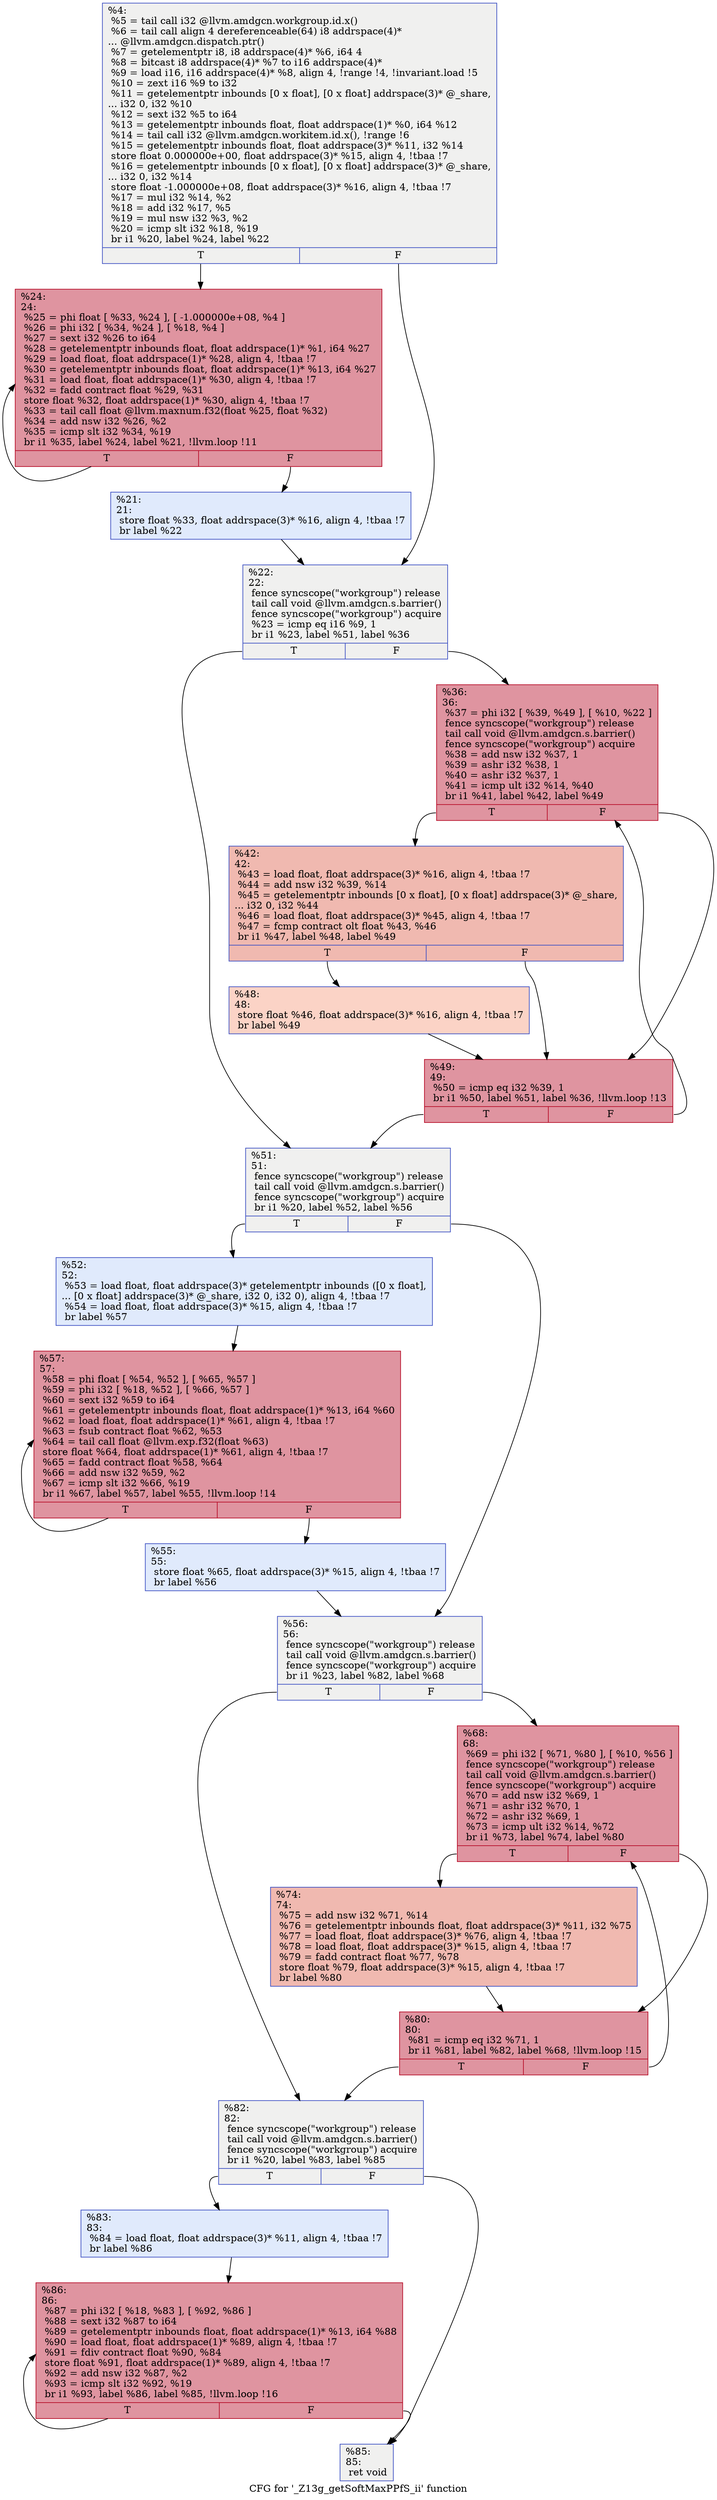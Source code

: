 digraph "CFG for '_Z13g_getSoftMaxPPfS_ii' function" {
	label="CFG for '_Z13g_getSoftMaxPPfS_ii' function";

	Node0x4850fb0 [shape=record,color="#3d50c3ff", style=filled, fillcolor="#dedcdb70",label="{%4:\l  %5 = tail call i32 @llvm.amdgcn.workgroup.id.x()\l  %6 = tail call align 4 dereferenceable(64) i8 addrspace(4)*\l... @llvm.amdgcn.dispatch.ptr()\l  %7 = getelementptr i8, i8 addrspace(4)* %6, i64 4\l  %8 = bitcast i8 addrspace(4)* %7 to i16 addrspace(4)*\l  %9 = load i16, i16 addrspace(4)* %8, align 4, !range !4, !invariant.load !5\l  %10 = zext i16 %9 to i32\l  %11 = getelementptr inbounds [0 x float], [0 x float] addrspace(3)* @_share,\l... i32 0, i32 %10\l  %12 = sext i32 %5 to i64\l  %13 = getelementptr inbounds float, float addrspace(1)* %0, i64 %12\l  %14 = tail call i32 @llvm.amdgcn.workitem.id.x(), !range !6\l  %15 = getelementptr inbounds float, float addrspace(3)* %11, i32 %14\l  store float 0.000000e+00, float addrspace(3)* %15, align 4, !tbaa !7\l  %16 = getelementptr inbounds [0 x float], [0 x float] addrspace(3)* @_share,\l... i32 0, i32 %14\l  store float -1.000000e+08, float addrspace(3)* %16, align 4, !tbaa !7\l  %17 = mul i32 %14, %2\l  %18 = add i32 %17, %5\l  %19 = mul nsw i32 %3, %2\l  %20 = icmp slt i32 %18, %19\l  br i1 %20, label %24, label %22\l|{<s0>T|<s1>F}}"];
	Node0x4850fb0:s0 -> Node0x4851ba0;
	Node0x4850fb0:s1 -> Node0x48546c0;
	Node0x4854800 [shape=record,color="#3d50c3ff", style=filled, fillcolor="#b9d0f970",label="{%21:\l21:                                               \l  store float %33, float addrspace(3)* %16, align 4, !tbaa !7\l  br label %22\l}"];
	Node0x4854800 -> Node0x48546c0;
	Node0x48546c0 [shape=record,color="#3d50c3ff", style=filled, fillcolor="#dedcdb70",label="{%22:\l22:                                               \l  fence syncscope(\"workgroup\") release\l  tail call void @llvm.amdgcn.s.barrier()\l  fence syncscope(\"workgroup\") acquire\l  %23 = icmp eq i16 %9, 1\l  br i1 %23, label %51, label %36\l|{<s0>T|<s1>F}}"];
	Node0x48546c0:s0 -> Node0x4854cf0;
	Node0x48546c0:s1 -> Node0x4854d80;
	Node0x4851ba0 [shape=record,color="#b70d28ff", style=filled, fillcolor="#b70d2870",label="{%24:\l24:                                               \l  %25 = phi float [ %33, %24 ], [ -1.000000e+08, %4 ]\l  %26 = phi i32 [ %34, %24 ], [ %18, %4 ]\l  %27 = sext i32 %26 to i64\l  %28 = getelementptr inbounds float, float addrspace(1)* %1, i64 %27\l  %29 = load float, float addrspace(1)* %28, align 4, !tbaa !7\l  %30 = getelementptr inbounds float, float addrspace(1)* %13, i64 %27\l  %31 = load float, float addrspace(1)* %30, align 4, !tbaa !7\l  %32 = fadd contract float %29, %31\l  store float %32, float addrspace(1)* %30, align 4, !tbaa !7\l  %33 = tail call float @llvm.maxnum.f32(float %25, float %32)\l  %34 = add nsw i32 %26, %2\l  %35 = icmp slt i32 %34, %19\l  br i1 %35, label %24, label %21, !llvm.loop !11\l|{<s0>T|<s1>F}}"];
	Node0x4851ba0:s0 -> Node0x4851ba0;
	Node0x4851ba0:s1 -> Node0x4854800;
	Node0x4854d80 [shape=record,color="#b70d28ff", style=filled, fillcolor="#b70d2870",label="{%36:\l36:                                               \l  %37 = phi i32 [ %39, %49 ], [ %10, %22 ]\l  fence syncscope(\"workgroup\") release\l  tail call void @llvm.amdgcn.s.barrier()\l  fence syncscope(\"workgroup\") acquire\l  %38 = add nsw i32 %37, 1\l  %39 = ashr i32 %38, 1\l  %40 = ashr i32 %37, 1\l  %41 = icmp ult i32 %14, %40\l  br i1 %41, label %42, label %49\l|{<s0>T|<s1>F}}"];
	Node0x4854d80:s0 -> Node0x4855f50;
	Node0x4854d80:s1 -> Node0x48559e0;
	Node0x4855f50 [shape=record,color="#3d50c3ff", style=filled, fillcolor="#de614d70",label="{%42:\l42:                                               \l  %43 = load float, float addrspace(3)* %16, align 4, !tbaa !7\l  %44 = add nsw i32 %39, %14\l  %45 = getelementptr inbounds [0 x float], [0 x float] addrspace(3)* @_share,\l... i32 0, i32 %44\l  %46 = load float, float addrspace(3)* %45, align 4, !tbaa !7\l  %47 = fcmp contract olt float %43, %46\l  br i1 %47, label %48, label %49\l|{<s0>T|<s1>F}}"];
	Node0x4855f50:s0 -> Node0x4856310;
	Node0x4855f50:s1 -> Node0x48559e0;
	Node0x4856310 [shape=record,color="#3d50c3ff", style=filled, fillcolor="#f59c7d70",label="{%48:\l48:                                               \l  store float %46, float addrspace(3)* %16, align 4, !tbaa !7\l  br label %49\l}"];
	Node0x4856310 -> Node0x48559e0;
	Node0x48559e0 [shape=record,color="#b70d28ff", style=filled, fillcolor="#b70d2870",label="{%49:\l49:                                               \l  %50 = icmp eq i32 %39, 1\l  br i1 %50, label %51, label %36, !llvm.loop !13\l|{<s0>T|<s1>F}}"];
	Node0x48559e0:s0 -> Node0x4854cf0;
	Node0x48559e0:s1 -> Node0x4854d80;
	Node0x4854cf0 [shape=record,color="#3d50c3ff", style=filled, fillcolor="#dedcdb70",label="{%51:\l51:                                               \l  fence syncscope(\"workgroup\") release\l  tail call void @llvm.amdgcn.s.barrier()\l  fence syncscope(\"workgroup\") acquire\l  br i1 %20, label %52, label %56\l|{<s0>T|<s1>F}}"];
	Node0x4854cf0:s0 -> Node0x4856840;
	Node0x4854cf0:s1 -> Node0x4856890;
	Node0x4856840 [shape=record,color="#3d50c3ff", style=filled, fillcolor="#b9d0f970",label="{%52:\l52:                                               \l  %53 = load float, float addrspace(3)* getelementptr inbounds ([0 x float],\l... [0 x float] addrspace(3)* @_share, i32 0, i32 0), align 4, !tbaa !7\l  %54 = load float, float addrspace(3)* %15, align 4, !tbaa !7\l  br label %57\l}"];
	Node0x4856840 -> Node0x4856d50;
	Node0x4856e10 [shape=record,color="#3d50c3ff", style=filled, fillcolor="#b9d0f970",label="{%55:\l55:                                               \l  store float %65, float addrspace(3)* %15, align 4, !tbaa !7\l  br label %56\l}"];
	Node0x4856e10 -> Node0x4856890;
	Node0x4856890 [shape=record,color="#3d50c3ff", style=filled, fillcolor="#dedcdb70",label="{%56:\l56:                                               \l  fence syncscope(\"workgroup\") release\l  tail call void @llvm.amdgcn.s.barrier()\l  fence syncscope(\"workgroup\") acquire\l  br i1 %23, label %82, label %68\l|{<s0>T|<s1>F}}"];
	Node0x4856890:s0 -> Node0x4857110;
	Node0x4856890:s1 -> Node0x4857160;
	Node0x4856d50 [shape=record,color="#b70d28ff", style=filled, fillcolor="#b70d2870",label="{%57:\l57:                                               \l  %58 = phi float [ %54, %52 ], [ %65, %57 ]\l  %59 = phi i32 [ %18, %52 ], [ %66, %57 ]\l  %60 = sext i32 %59 to i64\l  %61 = getelementptr inbounds float, float addrspace(1)* %13, i64 %60\l  %62 = load float, float addrspace(1)* %61, align 4, !tbaa !7\l  %63 = fsub contract float %62, %53\l  %64 = tail call float @llvm.exp.f32(float %63)\l  store float %64, float addrspace(1)* %61, align 4, !tbaa !7\l  %65 = fadd contract float %58, %64\l  %66 = add nsw i32 %59, %2\l  %67 = icmp slt i32 %66, %19\l  br i1 %67, label %57, label %55, !llvm.loop !14\l|{<s0>T|<s1>F}}"];
	Node0x4856d50:s0 -> Node0x4856d50;
	Node0x4856d50:s1 -> Node0x4856e10;
	Node0x4857160 [shape=record,color="#b70d28ff", style=filled, fillcolor="#b70d2870",label="{%68:\l68:                                               \l  %69 = phi i32 [ %71, %80 ], [ %10, %56 ]\l  fence syncscope(\"workgroup\") release\l  tail call void @llvm.amdgcn.s.barrier()\l  fence syncscope(\"workgroup\") acquire\l  %70 = add nsw i32 %69, 1\l  %71 = ashr i32 %70, 1\l  %72 = ashr i32 %69, 1\l  %73 = icmp ult i32 %14, %72\l  br i1 %73, label %74, label %80\l|{<s0>T|<s1>F}}"];
	Node0x4857160:s0 -> Node0x4858380;
	Node0x4857160:s1 -> Node0x4857e10;
	Node0x4858380 [shape=record,color="#3d50c3ff", style=filled, fillcolor="#de614d70",label="{%74:\l74:                                               \l  %75 = add nsw i32 %71, %14\l  %76 = getelementptr inbounds float, float addrspace(3)* %11, i32 %75\l  %77 = load float, float addrspace(3)* %76, align 4, !tbaa !7\l  %78 = load float, float addrspace(3)* %15, align 4, !tbaa !7\l  %79 = fadd contract float %77, %78\l  store float %79, float addrspace(3)* %15, align 4, !tbaa !7\l  br label %80\l}"];
	Node0x4858380 -> Node0x4857e10;
	Node0x4857e10 [shape=record,color="#b70d28ff", style=filled, fillcolor="#b70d2870",label="{%80:\l80:                                               \l  %81 = icmp eq i32 %71, 1\l  br i1 %81, label %82, label %68, !llvm.loop !15\l|{<s0>T|<s1>F}}"];
	Node0x4857e10:s0 -> Node0x4857110;
	Node0x4857e10:s1 -> Node0x4857160;
	Node0x4857110 [shape=record,color="#3d50c3ff", style=filled, fillcolor="#dedcdb70",label="{%82:\l82:                                               \l  fence syncscope(\"workgroup\") release\l  tail call void @llvm.amdgcn.s.barrier()\l  fence syncscope(\"workgroup\") acquire\l  br i1 %20, label %83, label %85\l|{<s0>T|<s1>F}}"];
	Node0x4857110:s0 -> Node0x4858b50;
	Node0x4857110:s1 -> Node0x4858ba0;
	Node0x4858b50 [shape=record,color="#3d50c3ff", style=filled, fillcolor="#b9d0f970",label="{%83:\l83:                                               \l  %84 = load float, float addrspace(3)* %11, align 4, !tbaa !7\l  br label %86\l}"];
	Node0x4858b50 -> Node0x4858d50;
	Node0x4858ba0 [shape=record,color="#3d50c3ff", style=filled, fillcolor="#dedcdb70",label="{%85:\l85:                                               \l  ret void\l}"];
	Node0x4858d50 [shape=record,color="#b70d28ff", style=filled, fillcolor="#b70d2870",label="{%86:\l86:                                               \l  %87 = phi i32 [ %18, %83 ], [ %92, %86 ]\l  %88 = sext i32 %87 to i64\l  %89 = getelementptr inbounds float, float addrspace(1)* %13, i64 %88\l  %90 = load float, float addrspace(1)* %89, align 4, !tbaa !7\l  %91 = fdiv contract float %90, %84\l  store float %91, float addrspace(1)* %89, align 4, !tbaa !7\l  %92 = add nsw i32 %87, %2\l  %93 = icmp slt i32 %92, %19\l  br i1 %93, label %86, label %85, !llvm.loop !16\l|{<s0>T|<s1>F}}"];
	Node0x4858d50:s0 -> Node0x4858d50;
	Node0x4858d50:s1 -> Node0x4858ba0;
}
